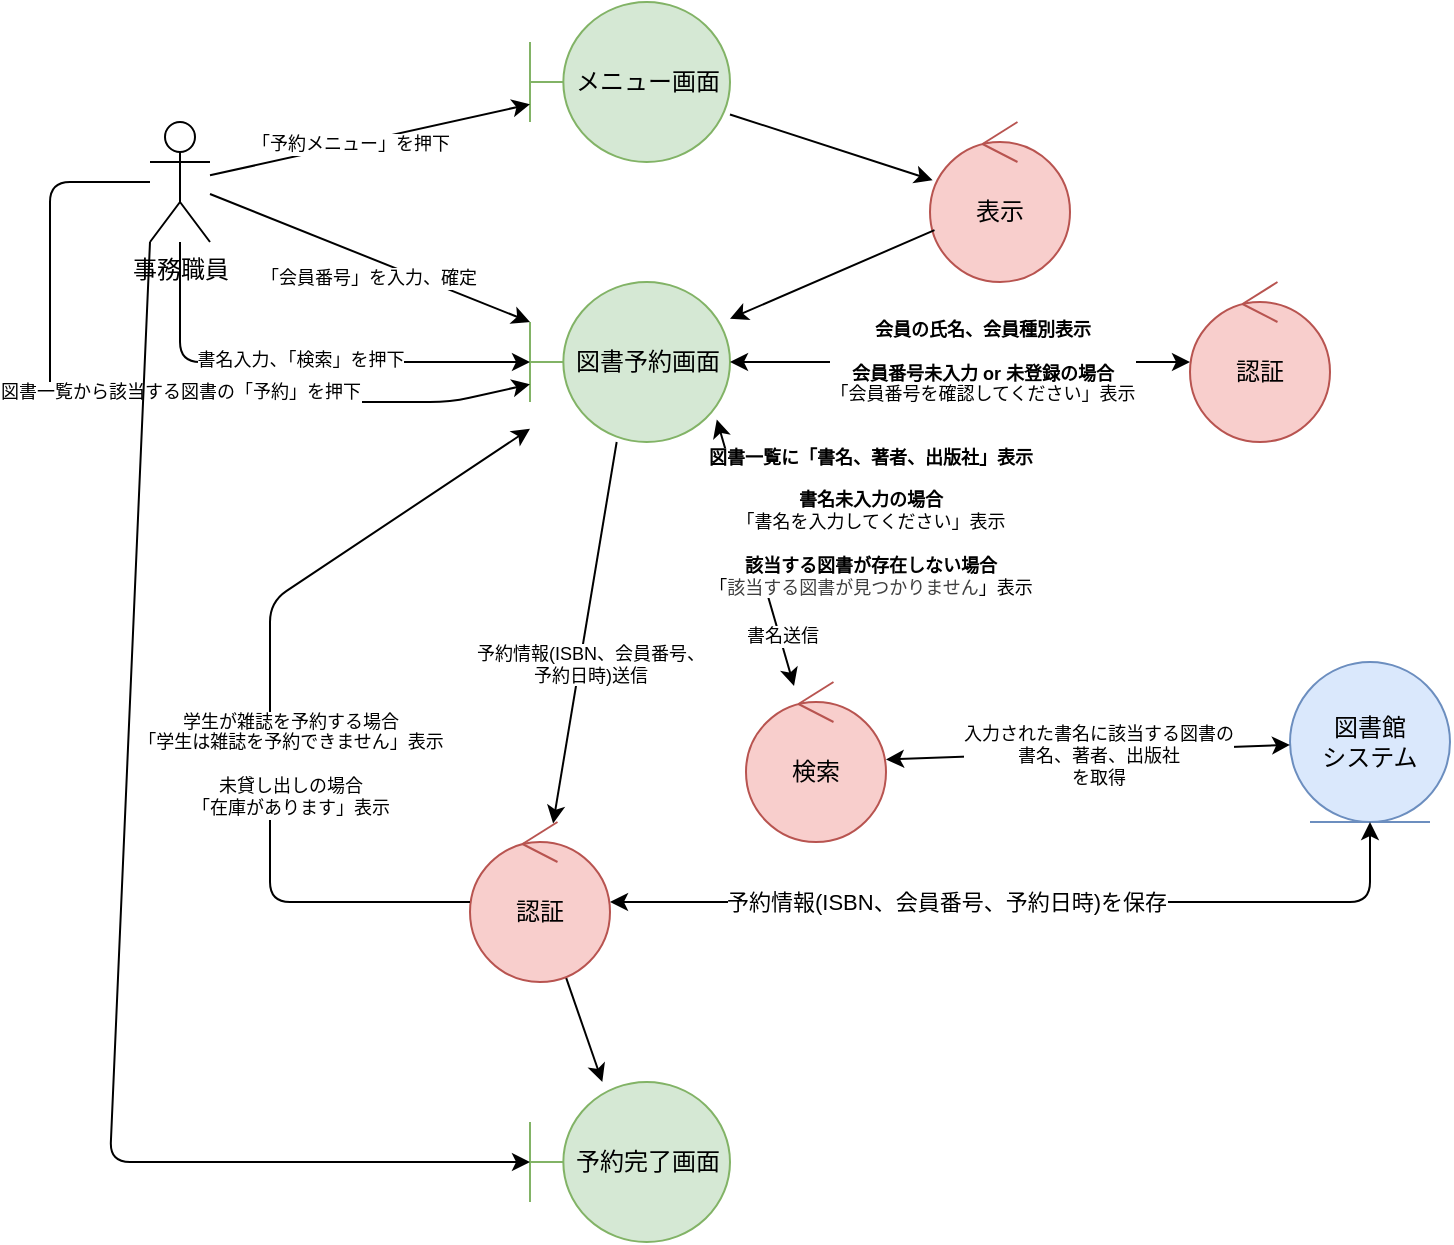 <mxfile>
    <diagram id="pEpuz6DDx-xSXiD9G2zb" name="ページ1">
        <mxGraphModel dx="571" dy="645" grid="1" gridSize="10" guides="1" tooltips="1" connect="1" arrows="1" fold="1" page="1" pageScale="1" pageWidth="827" pageHeight="1169" math="0" shadow="0">
            <root>
                <mxCell id="0"/>
                <mxCell id="1" parent="0"/>
                <mxCell id="2" value="事務職員" style="shape=umlActor;verticalLabelPosition=bottom;verticalAlign=top;html=1;outlineConnect=0;" parent="1" vertex="1">
                    <mxGeometry x="80" y="120" width="30" height="60" as="geometry"/>
                </mxCell>
                <mxCell id="3" value="メニュー画面" style="shape=umlBoundary;whiteSpace=wrap;html=1;fillColor=#d5e8d4;strokeColor=#82b366;" parent="1" vertex="1">
                    <mxGeometry x="270" y="60" width="100" height="80" as="geometry"/>
                </mxCell>
                <mxCell id="4" value="" style="endArrow=classic;html=1;" parent="1" source="2" target="3" edge="1">
                    <mxGeometry width="50" height="50" relative="1" as="geometry">
                        <mxPoint x="190" y="190" as="sourcePoint"/>
                        <mxPoint x="240" y="140" as="targetPoint"/>
                    </mxGeometry>
                </mxCell>
                <mxCell id="5" value="「予約メニュー」を押下" style="edgeLabel;html=1;align=center;verticalAlign=middle;resizable=0;points=[];fontSize=9;" parent="4" vertex="1" connectable="0">
                    <mxGeometry x="-0.198" relative="1" as="geometry">
                        <mxPoint x="6" y="-2" as="offset"/>
                    </mxGeometry>
                </mxCell>
                <mxCell id="7" value="図書館&lt;div&gt;システム&lt;/div&gt;" style="ellipse;shape=umlEntity;whiteSpace=wrap;html=1;fillColor=#dae8fc;strokeColor=#6c8ebf;" parent="1" vertex="1">
                    <mxGeometry x="650" y="390" width="80" height="80" as="geometry"/>
                </mxCell>
                <mxCell id="8" value="表示" style="ellipse;shape=umlControl;whiteSpace=wrap;html=1;fillColor=#f8cecc;strokeColor=#b85450;" parent="1" vertex="1">
                    <mxGeometry x="470" y="120" width="70" height="80" as="geometry"/>
                </mxCell>
                <mxCell id="9" value="" style="endArrow=classic;html=1;" parent="1" source="3" target="8" edge="1">
                    <mxGeometry width="50" height="50" relative="1" as="geometry">
                        <mxPoint x="500" y="130" as="sourcePoint"/>
                        <mxPoint x="550" y="80" as="targetPoint"/>
                    </mxGeometry>
                </mxCell>
                <mxCell id="13" value="" style="endArrow=classic;html=1;" parent="1" source="8" target="14" edge="1">
                    <mxGeometry width="50" height="50" relative="1" as="geometry">
                        <mxPoint x="360" y="200" as="sourcePoint"/>
                        <mxPoint x="400" y="230" as="targetPoint"/>
                    </mxGeometry>
                </mxCell>
                <mxCell id="14" value="図書予約画面" style="shape=umlBoundary;whiteSpace=wrap;html=1;fillColor=#d5e8d4;strokeColor=#82b366;" parent="1" vertex="1">
                    <mxGeometry x="270" y="200" width="100" height="80" as="geometry"/>
                </mxCell>
                <mxCell id="15" value="" style="endArrow=classic;html=1;" parent="1" source="2" target="14" edge="1">
                    <mxGeometry width="50" height="50" relative="1" as="geometry">
                        <mxPoint x="180" y="200" as="sourcePoint"/>
                        <mxPoint x="230" y="150" as="targetPoint"/>
                    </mxGeometry>
                </mxCell>
                <mxCell id="16" value="「会員番号」を入力、確定" style="edgeLabel;html=1;align=center;verticalAlign=middle;resizable=0;points=[];fontSize=9;" parent="15" vertex="1" connectable="0">
                    <mxGeometry x="-0.156" y="4" relative="1" as="geometry">
                        <mxPoint x="10" y="19" as="offset"/>
                    </mxGeometry>
                </mxCell>
                <mxCell id="17" value="認証" style="ellipse;shape=umlControl;whiteSpace=wrap;html=1;fillColor=#f8cecc;strokeColor=#b85450;" parent="1" vertex="1">
                    <mxGeometry x="600" y="200" width="70" height="80" as="geometry"/>
                </mxCell>
                <mxCell id="18" value="" style="endArrow=classic;startArrow=classic;html=1;" parent="1" source="14" target="17" edge="1">
                    <mxGeometry width="50" height="50" relative="1" as="geometry">
                        <mxPoint x="410" y="200" as="sourcePoint"/>
                        <mxPoint x="460" y="150" as="targetPoint"/>
                    </mxGeometry>
                </mxCell>
                <mxCell id="19" value="&lt;div&gt;&lt;span style=&quot;background-color: light-dark(#ffffff, var(--ge-dark-color, #121212));&quot;&gt;&lt;font&gt;&lt;b&gt;会員の氏名、会員種別表示&lt;/b&gt;&lt;/font&gt;&lt;/span&gt;&lt;/div&gt;&lt;div&gt;&lt;span style=&quot;background-color: light-dark(#ffffff, var(--ge-dark-color, #121212));&quot;&gt;&lt;font&gt;&lt;br&gt;&lt;/font&gt;&lt;/span&gt;&lt;/div&gt;&lt;div&gt;&lt;span style=&quot;background-color: light-dark(#ffffff, var(--ge-dark-color, #121212));&quot;&gt;&lt;font&gt;&lt;b&gt;会員番号未入力 or 未登録の場合&lt;/b&gt;&lt;/font&gt;&lt;/span&gt;&lt;/div&gt;&lt;div&gt;&lt;span style=&quot;background-color: light-dark(#ffffff, var(--ge-dark-color, #121212));&quot;&gt;&lt;font&gt;「会員番号を確認してください」表示&lt;/font&gt;&lt;/span&gt;&lt;/div&gt;" style="edgeLabel;html=1;align=center;verticalAlign=middle;resizable=0;points=[];fontSize=9;" parent="18" vertex="1" connectable="0">
                    <mxGeometry x="-0.031" relative="1" as="geometry">
                        <mxPoint x="14" as="offset"/>
                    </mxGeometry>
                </mxCell>
                <mxCell id="21" value="" style="endArrow=classic;html=1;" parent="1" source="2" target="14" edge="1">
                    <mxGeometry width="50" height="50" relative="1" as="geometry">
                        <mxPoint x="80" y="300" as="sourcePoint"/>
                        <mxPoint x="130" y="250" as="targetPoint"/>
                        <Array as="points">
                            <mxPoint x="95" y="240"/>
                        </Array>
                    </mxGeometry>
                </mxCell>
                <mxCell id="22" value="書名入力、「検索」を押下" style="edgeLabel;html=1;align=center;verticalAlign=middle;resizable=0;points=[];fontSize=9;" parent="21" vertex="1" connectable="0">
                    <mxGeometry x="0.02" y="1" relative="1" as="geometry">
                        <mxPoint as="offset"/>
                    </mxGeometry>
                </mxCell>
                <mxCell id="23" value="検索" style="ellipse;shape=umlControl;whiteSpace=wrap;html=1;fillColor=#f8cecc;strokeColor=#b85450;" parent="1" vertex="1">
                    <mxGeometry x="378" y="400" width="70" height="80" as="geometry"/>
                </mxCell>
                <mxCell id="25" value="" style="endArrow=classic;startArrow=classic;html=1;" parent="1" source="23" target="7" edge="1">
                    <mxGeometry width="50" height="50" relative="1" as="geometry">
                        <mxPoint x="420" y="350" as="sourcePoint"/>
                        <mxPoint x="470" y="300" as="targetPoint"/>
                    </mxGeometry>
                </mxCell>
                <mxCell id="27" value="&lt;font&gt;入力された書名に該当する図書の&lt;/font&gt;&lt;div&gt;&lt;font&gt;書名、著者、出版社&lt;/font&gt;&lt;/div&gt;&lt;div&gt;&lt;font&gt;を取得&lt;/font&gt;&lt;/div&gt;" style="edgeLabel;html=1;align=center;verticalAlign=middle;resizable=0;points=[];fontSize=9;" parent="25" vertex="1" connectable="0">
                    <mxGeometry x="0.045" y="-2" relative="1" as="geometry">
                        <mxPoint as="offset"/>
                    </mxGeometry>
                </mxCell>
                <mxCell id="26" value="" style="endArrow=classic;startArrow=classic;html=1;entryX=0.934;entryY=0.86;entryDx=0;entryDy=0;entryPerimeter=0;" parent="1" source="23" target="14" edge="1">
                    <mxGeometry width="50" height="50" relative="1" as="geometry">
                        <mxPoint x="420" y="350" as="sourcePoint"/>
                        <mxPoint x="470" y="300" as="targetPoint"/>
                    </mxGeometry>
                </mxCell>
                <mxCell id="28" value="&lt;div&gt;&lt;b&gt;図書一覧に「書名、著者、出版社」表示&lt;/b&gt;&lt;/div&gt;&lt;div&gt;&lt;br&gt;&lt;/div&gt;&lt;b&gt;書名未入力の場合&lt;/b&gt;&lt;div&gt;「書名を入力してください」表示&lt;/div&gt;&lt;div&gt;&lt;br&gt;&lt;/div&gt;&lt;div&gt;&lt;b&gt;該当する図書が存在しない場合&lt;/b&gt;&lt;/div&gt;&lt;div&gt;「&lt;span style=&quot;color: rgb(63, 63, 63); background-color: light-dark(#ffffff, var(--ge-dark-color, #121212));&quot;&gt;該当する図書が見つかりません&lt;/span&gt;&lt;span style=&quot;background-color: light-dark(#ffffff, var(--ge-dark-color, #121212));&quot;&gt;」表示&lt;/span&gt;&lt;/div&gt;" style="edgeLabel;html=1;align=center;verticalAlign=middle;resizable=0;points=[];fontSize=9;" parent="26" vertex="1" connectable="0">
                    <mxGeometry x="0.565" relative="1" as="geometry">
                        <mxPoint x="68" y="22" as="offset"/>
                    </mxGeometry>
                </mxCell>
                <mxCell id="49" value="書名送信" style="edgeLabel;html=1;align=center;verticalAlign=middle;resizable=0;points=[];fontSize=9;" parent="26" vertex="1" connectable="0">
                    <mxGeometry x="-0.6" y="-1" relative="1" as="geometry">
                        <mxPoint y="1" as="offset"/>
                    </mxGeometry>
                </mxCell>
                <mxCell id="29" value="" style="endArrow=classic;html=1;" parent="1" source="2" target="14" edge="1">
                    <mxGeometry width="50" height="50" relative="1" as="geometry">
                        <mxPoint x="260" y="290" as="sourcePoint"/>
                        <mxPoint x="310" y="240" as="targetPoint"/>
                        <Array as="points">
                            <mxPoint x="30" y="150"/>
                            <mxPoint x="30" y="260"/>
                            <mxPoint x="230" y="260"/>
                        </Array>
                    </mxGeometry>
                </mxCell>
                <mxCell id="30" value="図書一覧から該当する図書の「予約」を押下" style="edgeLabel;html=1;align=center;verticalAlign=middle;resizable=0;points=[];fontSize=9;" parent="29" vertex="1" connectable="0">
                    <mxGeometry x="-0.092" y="5" relative="1" as="geometry">
                        <mxPoint x="43" as="offset"/>
                    </mxGeometry>
                </mxCell>
                <mxCell id="35" value="" style="edgeStyle=none;html=1;" parent="1" source="31" target="34" edge="1">
                    <mxGeometry relative="1" as="geometry"/>
                </mxCell>
                <mxCell id="31" value="認証" style="ellipse;shape=umlControl;whiteSpace=wrap;html=1;fillColor=#f8cecc;strokeColor=#b85450;" parent="1" vertex="1">
                    <mxGeometry x="240" y="470" width="70" height="80" as="geometry"/>
                </mxCell>
                <mxCell id="33" value="" style="endArrow=classic;html=1;" parent="1" source="14" target="31" edge="1">
                    <mxGeometry width="50" height="50" relative="1" as="geometry">
                        <mxPoint x="310" y="400" as="sourcePoint"/>
                        <mxPoint x="360" y="350" as="targetPoint"/>
                    </mxGeometry>
                </mxCell>
                <mxCell id="36" value="予約情報(ISBN、会員番号、&lt;div&gt;予約日時)送信&lt;/div&gt;" style="edgeLabel;html=1;align=center;verticalAlign=middle;resizable=0;points=[];fontSize=9;" parent="33" vertex="1" connectable="0">
                    <mxGeometry x="0.024" relative="1" as="geometry">
                        <mxPoint x="3" y="13" as="offset"/>
                    </mxGeometry>
                </mxCell>
                <mxCell id="34" value="予約完了画面" style="shape=umlBoundary;whiteSpace=wrap;html=1;fillColor=#d5e8d4;strokeColor=#82b366;" parent="1" vertex="1">
                    <mxGeometry x="270" y="600" width="100" height="80" as="geometry"/>
                </mxCell>
                <mxCell id="37" value="" style="endArrow=classic;startArrow=classic;html=1;" parent="1" source="31" target="7" edge="1">
                    <mxGeometry width="50" height="50" relative="1" as="geometry">
                        <mxPoint x="440" y="400" as="sourcePoint"/>
                        <mxPoint x="490" y="350" as="targetPoint"/>
                        <Array as="points">
                            <mxPoint x="690" y="510"/>
                        </Array>
                    </mxGeometry>
                </mxCell>
                <mxCell id="51" value="予約情報(ISBN、会員番号、予約日時)を保存" style="edgeLabel;html=1;align=center;verticalAlign=middle;resizable=0;points=[];" parent="37" vertex="1" connectable="0">
                    <mxGeometry x="-0.2" relative="1" as="geometry">
                        <mxPoint as="offset"/>
                    </mxGeometry>
                </mxCell>
                <mxCell id="38" value="" style="endArrow=classic;html=1;" parent="1" source="31" target="14" edge="1">
                    <mxGeometry width="50" height="50" relative="1" as="geometry">
                        <mxPoint x="120" y="420" as="sourcePoint"/>
                        <mxPoint x="330" y="180" as="targetPoint"/>
                        <Array as="points">
                            <mxPoint x="140" y="510"/>
                            <mxPoint x="140" y="360"/>
                        </Array>
                    </mxGeometry>
                </mxCell>
                <mxCell id="40" value="&lt;div&gt;学生が雑誌を予約する場合&lt;/div&gt;「学生は雑誌を予約できません」表示&lt;div&gt;&lt;br&gt;&lt;/div&gt;&lt;div&gt;未貸し出しの場合&lt;/div&gt;&lt;div&gt;「在庫があります」表示&lt;/div&gt;" style="edgeLabel;html=1;align=center;verticalAlign=middle;resizable=0;points=[];fontSize=9;" parent="38" vertex="1" connectable="0">
                    <mxGeometry x="0.091" y="-1" relative="1" as="geometry">
                        <mxPoint x="9" y="52" as="offset"/>
                    </mxGeometry>
                </mxCell>
                <mxCell id="50" value="" style="endArrow=classic;html=1;exitX=0;exitY=1;exitDx=0;exitDy=0;exitPerimeter=0;" parent="1" source="2" target="34" edge="1">
                    <mxGeometry width="50" height="50" relative="1" as="geometry">
                        <mxPoint x="50" y="442.381" as="sourcePoint"/>
                        <mxPoint x="290" y="460" as="targetPoint"/>
                        <Array as="points">
                            <mxPoint x="60" y="640"/>
                        </Array>
                    </mxGeometry>
                </mxCell>
            </root>
        </mxGraphModel>
    </diagram>
</mxfile>